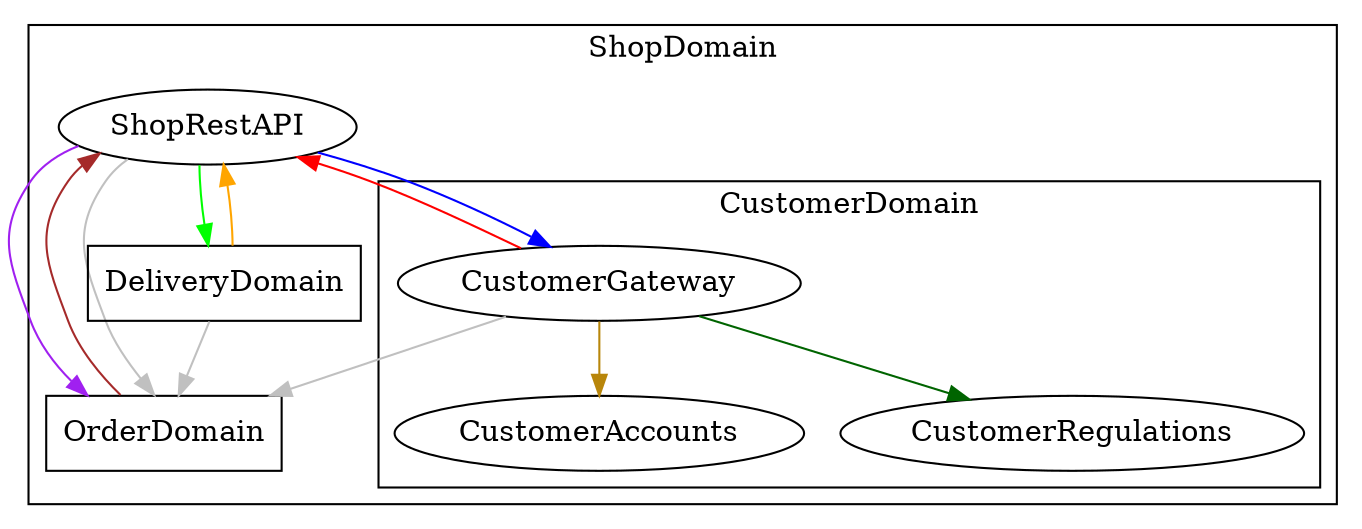 digraph ShopDomain {
    compound=true;
    rankdir=TB;

    subgraph cluster_ShopDomain {
        label="ShopDomain";
        Api [label="ShopRestAPI"];
        ORDER [label="OrderDomain", shape=box];
        DELIVERY [label="DeliveryDomain", shape=box];

        subgraph cluster_CustomerDomain {
            label="CustomerDomain";
            gw [label="CustomerGateway"];
            Accounts [label="CustomerAccounts"];
            Regs [label="CustomerRegulations"];

            // CustomerDomain internal connections
            gw -> Accounts [color=darkgoldenrod, fontcolor=darkgoldenrod];
            gw -> Regs [color=darkgreen, fontcolor=darkgreen];
        }

        // ShopDomain connections (bidirectional for <->, trait per direction, no labels)
        Api -> gw [color=blue, fontcolor=blue];
        gw -> Api [color=red, fontcolor=red];

        Api -> DELIVERY [color=green, fontcolor=green];
        DELIVERY -> Api [color=orange, fontcolor=orange];

        Api -> ORDER [color=purple, fontcolor=purple];
        ORDER -> Api [color=brown, fontcolor=brown];

        Api -> ORDER [color=gray, fontcolor=gray];
        gw -> ORDER [color=gray, fontcolor=gray];
        DELIVERY -> ORDER [color=gray, fontcolor=gray];
    }
}
